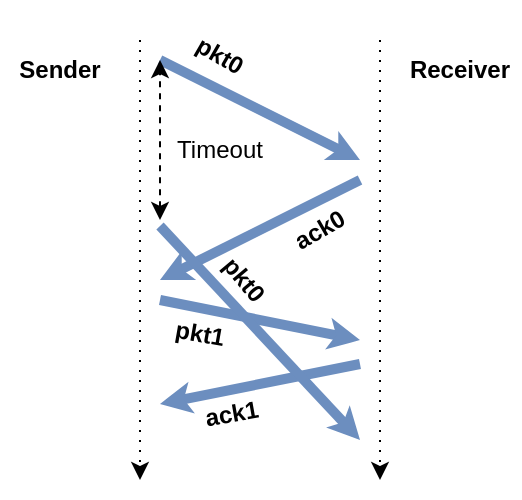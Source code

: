 <mxfile version="24.8.3">
  <diagram name="Page-1" id="ZLEF_Y1UarAiAy179R7A">
    <mxGraphModel dx="909" dy="553" grid="1" gridSize="10" guides="1" tooltips="1" connect="1" arrows="1" fold="1" page="1" pageScale="1" pageWidth="827" pageHeight="1169" math="0" shadow="0">
      <root>
        <mxCell id="0" />
        <mxCell id="1" parent="0" />
        <mxCell id="P3GwYFb4QURPpx_WNBTW-1" value="" style="endArrow=classic;html=1;rounded=0;dashed=1;dashPattern=1 4;" edge="1" parent="1">
          <mxGeometry width="50" height="50" relative="1" as="geometry">
            <mxPoint x="360" y="120" as="sourcePoint" />
            <mxPoint x="360" y="340" as="targetPoint" />
          </mxGeometry>
        </mxCell>
        <mxCell id="P3GwYFb4QURPpx_WNBTW-3" value="" style="endArrow=classic;html=1;rounded=0;dashed=1;dashPattern=1 4;" edge="1" parent="1">
          <mxGeometry width="50" height="50" relative="1" as="geometry">
            <mxPoint x="480" y="120" as="sourcePoint" />
            <mxPoint x="480" y="340" as="targetPoint" />
          </mxGeometry>
        </mxCell>
        <mxCell id="P3GwYFb4QURPpx_WNBTW-4" value="" style="endArrow=classic;html=1;rounded=0;fillColor=#dae8fc;strokeColor=#6c8ebf;strokeWidth=5;endSize=0;" edge="1" parent="1">
          <mxGeometry width="50" height="50" relative="1" as="geometry">
            <mxPoint x="370" y="130" as="sourcePoint" />
            <mxPoint x="470" y="180" as="targetPoint" />
          </mxGeometry>
        </mxCell>
        <mxCell id="P3GwYFb4QURPpx_WNBTW-5" value="" style="endArrow=classic;html=1;rounded=0;strokeWidth=5;endSize=0;fillColor=#dae8fc;strokeColor=#6c8ebf;" edge="1" parent="1">
          <mxGeometry width="50" height="50" relative="1" as="geometry">
            <mxPoint x="470" y="190" as="sourcePoint" />
            <mxPoint x="370" y="240" as="targetPoint" />
          </mxGeometry>
        </mxCell>
        <mxCell id="P3GwYFb4QURPpx_WNBTW-6" value="" style="endArrow=classic;html=1;rounded=0;fillColor=#dae8fc;strokeColor=#6c8ebf;strokeWidth=5;endSize=0;" edge="1" parent="1">
          <mxGeometry width="50" height="50" relative="1" as="geometry">
            <mxPoint x="370" y="250" as="sourcePoint" />
            <mxPoint x="470" y="270" as="targetPoint" />
          </mxGeometry>
        </mxCell>
        <mxCell id="P3GwYFb4QURPpx_WNBTW-7" value="" style="endArrow=classic;html=1;rounded=0;endSize=0;strokeWidth=5;fillColor=#dae8fc;strokeColor=#6c8ebf;" edge="1" parent="1">
          <mxGeometry width="50" height="50" relative="1" as="geometry">
            <mxPoint x="470" y="282" as="sourcePoint" />
            <mxPoint x="370" y="302" as="targetPoint" />
          </mxGeometry>
        </mxCell>
        <mxCell id="P3GwYFb4QURPpx_WNBTW-8" value="" style="endArrow=classic;html=1;rounded=0;endSize=0;strokeWidth=5;fillColor=#dae8fc;strokeColor=#6c8ebf;" edge="1" parent="1">
          <mxGeometry width="50" height="50" relative="1" as="geometry">
            <mxPoint x="370" y="213" as="sourcePoint" />
            <mxPoint x="470" y="320" as="targetPoint" />
          </mxGeometry>
        </mxCell>
        <mxCell id="P3GwYFb4QURPpx_WNBTW-9" value="Sender" style="text;html=1;align=center;verticalAlign=middle;whiteSpace=wrap;rounded=0;fontStyle=1" vertex="1" parent="1">
          <mxGeometry x="290" y="120" width="60" height="30" as="geometry" />
        </mxCell>
        <mxCell id="P3GwYFb4QURPpx_WNBTW-10" value="Receiver" style="text;html=1;align=center;verticalAlign=middle;whiteSpace=wrap;rounded=0;fontStyle=1" vertex="1" parent="1">
          <mxGeometry x="490" y="120" width="60" height="30" as="geometry" />
        </mxCell>
        <mxCell id="P3GwYFb4QURPpx_WNBTW-11" value="pkt0" style="text;html=1;align=center;verticalAlign=middle;whiteSpace=wrap;rounded=0;fontStyle=1;rotation=30;" vertex="1" parent="1">
          <mxGeometry x="370" y="113" width="60" height="30" as="geometry" />
        </mxCell>
        <mxCell id="P3GwYFb4QURPpx_WNBTW-14" value="ack0" style="text;html=1;align=center;verticalAlign=middle;whiteSpace=wrap;rounded=0;fontStyle=1;rotation=-30;" vertex="1" parent="1">
          <mxGeometry x="420" y="200" width="60" height="30" as="geometry" />
        </mxCell>
        <mxCell id="P3GwYFb4QURPpx_WNBTW-19" value="pkt0" style="text;html=1;align=center;verticalAlign=middle;whiteSpace=wrap;rounded=0;fontStyle=1;rotation=50;" vertex="1" parent="1">
          <mxGeometry x="382" y="225" width="60" height="30" as="geometry" />
        </mxCell>
        <mxCell id="P3GwYFb4QURPpx_WNBTW-20" value="pkt1" style="text;html=1;align=center;verticalAlign=middle;whiteSpace=wrap;rounded=0;fontStyle=1;rotation=10;" vertex="1" parent="1">
          <mxGeometry x="360" y="252" width="60" height="30" as="geometry" />
        </mxCell>
        <mxCell id="P3GwYFb4QURPpx_WNBTW-26" value="ack1" style="text;html=1;align=center;verticalAlign=middle;whiteSpace=wrap;rounded=0;fontStyle=1;rotation=-10;" vertex="1" parent="1">
          <mxGeometry x="376" y="292" width="60" height="30" as="geometry" />
        </mxCell>
        <mxCell id="P3GwYFb4QURPpx_WNBTW-30" value="" style="endArrow=classic;startArrow=classic;html=1;rounded=0;dashed=1;" edge="1" parent="1">
          <mxGeometry width="50" height="50" relative="1" as="geometry">
            <mxPoint x="370" y="210" as="sourcePoint" />
            <mxPoint x="370" y="130" as="targetPoint" />
          </mxGeometry>
        </mxCell>
        <mxCell id="P3GwYFb4QURPpx_WNBTW-31" value="Timeout" style="text;html=1;align=center;verticalAlign=middle;whiteSpace=wrap;rounded=0;" vertex="1" parent="1">
          <mxGeometry x="370" y="160" width="60" height="30" as="geometry" />
        </mxCell>
      </root>
    </mxGraphModel>
  </diagram>
</mxfile>
